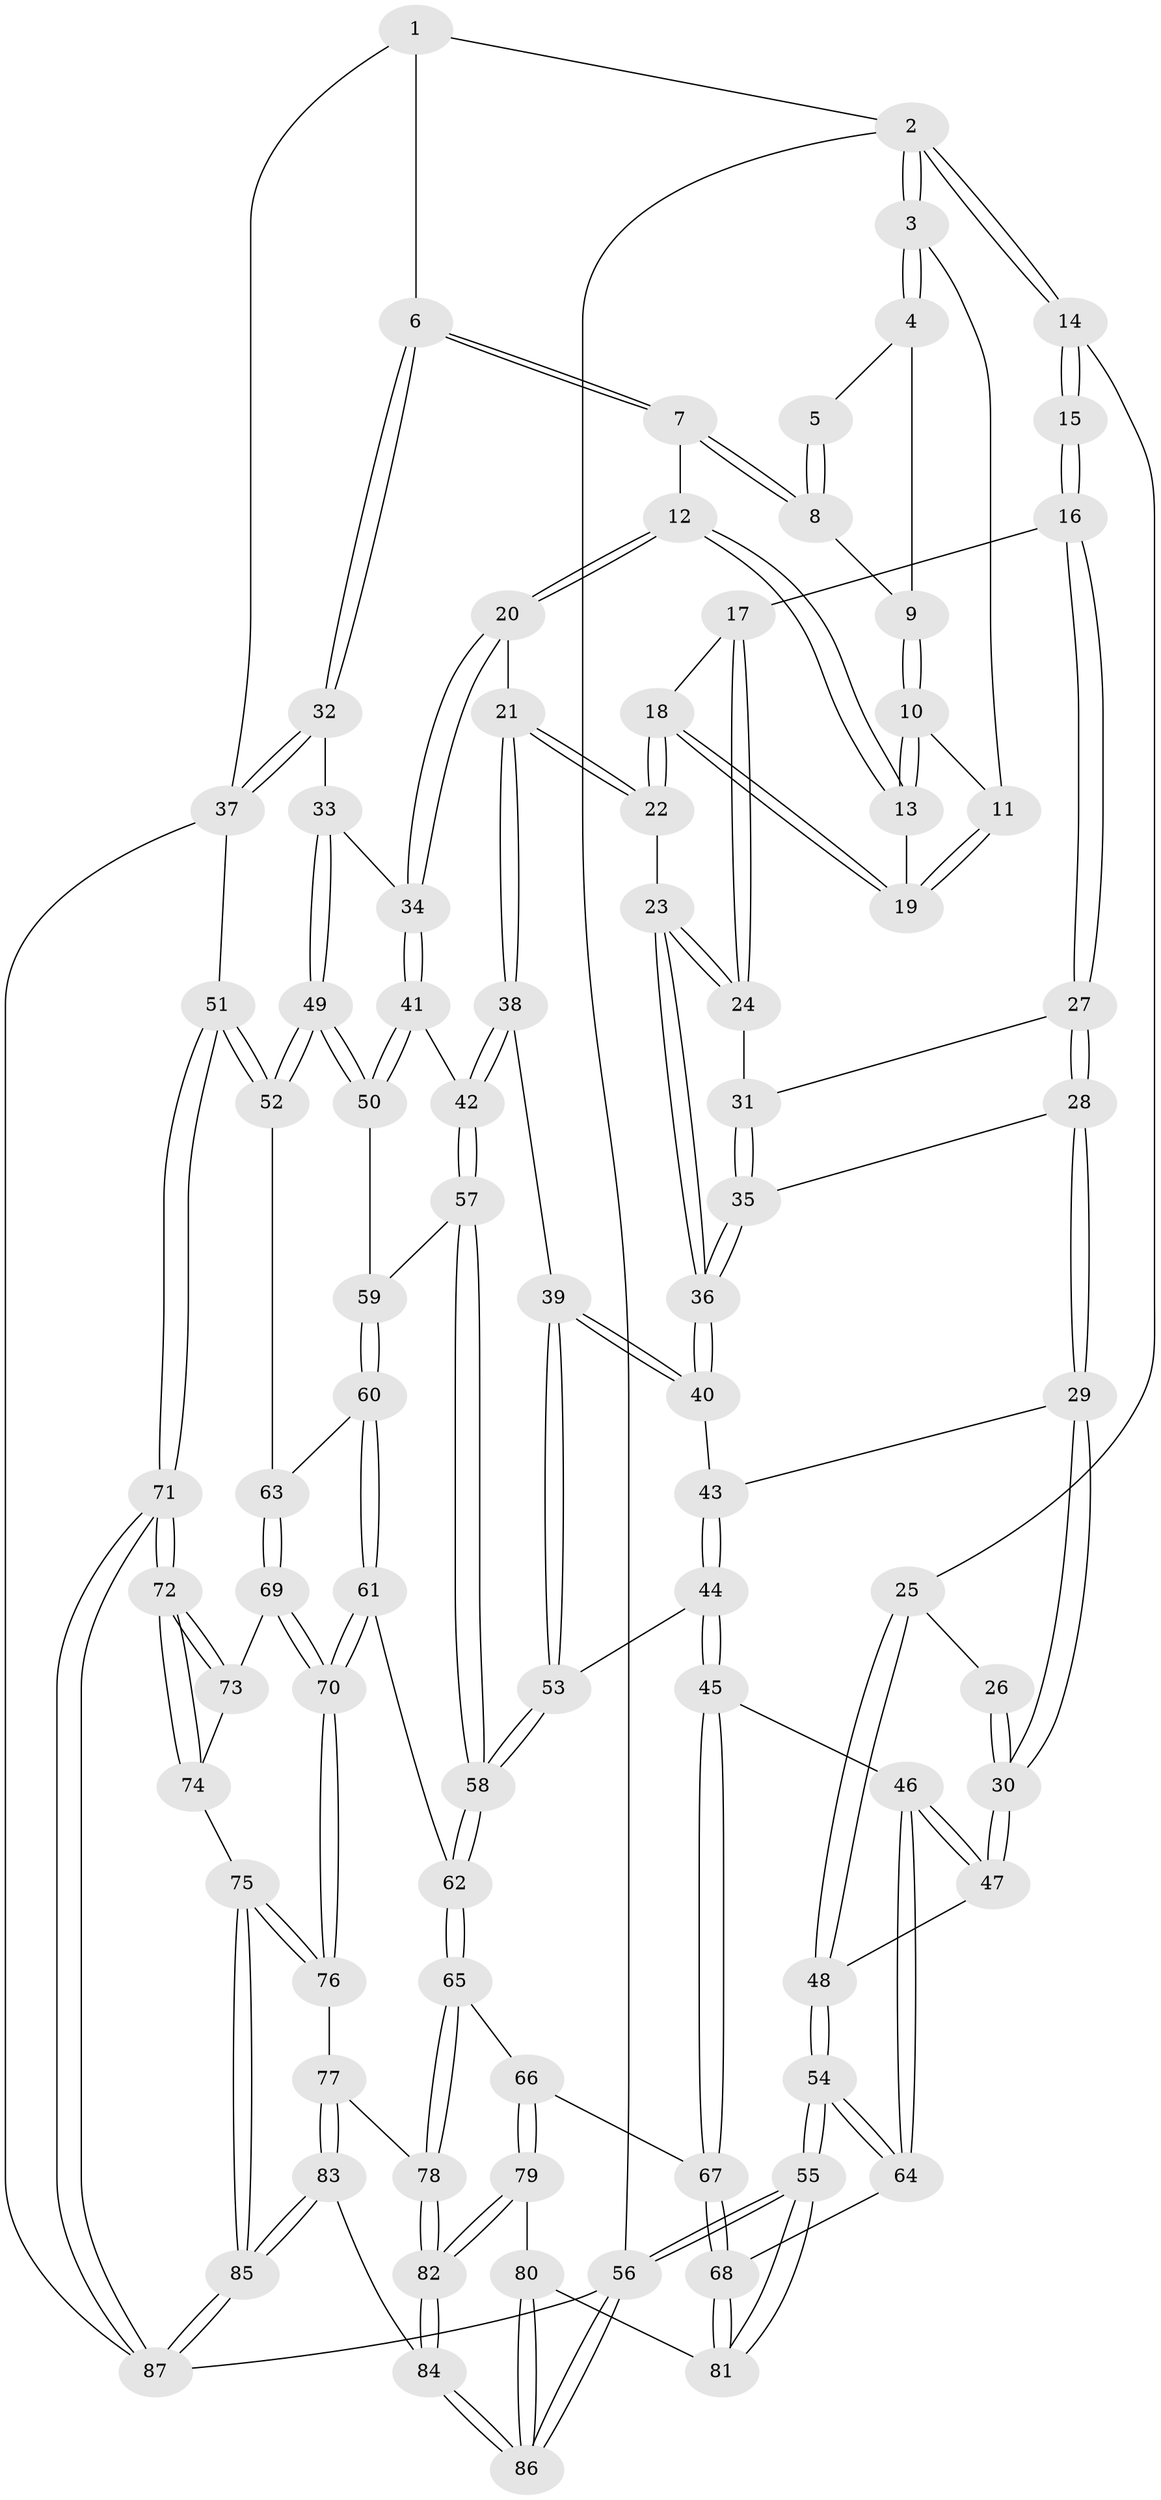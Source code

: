 // Generated by graph-tools (version 1.1) at 2025/27/03/15/25 16:27:57]
// undirected, 87 vertices, 214 edges
graph export_dot {
graph [start="1"]
  node [color=gray90,style=filled];
  1 [pos="+0.7950842493469887+0"];
  2 [pos="+0+0"];
  3 [pos="+0.43702419143870913+0"];
  4 [pos="+0.6388580502959544+0"];
  5 [pos="+0.7240162005597233+0"];
  6 [pos="+0.8853784829971687+0.20021098254358421"];
  7 [pos="+0.8104377084823888+0.1848204267126342"];
  8 [pos="+0.7415477173087642+0.06137027881909103"];
  9 [pos="+0.6839514169242861+0.08759181166839765"];
  10 [pos="+0.6762161988761809+0.11012287725263041"];
  11 [pos="+0.43583850578966954+0"];
  12 [pos="+0.6943085927940648+0.19101480582930502"];
  13 [pos="+0.6759111034754561+0.15665790279909153"];
  14 [pos="+0+0"];
  15 [pos="+0.1402990777010173+0.1234201183179022"];
  16 [pos="+0.23153360096507355+0.14102837028369564"];
  17 [pos="+0.39286315707817415+0.04062321710018629"];
  18 [pos="+0.41090208722051036+0.02773943401903977"];
  19 [pos="+0.41691099356504696+0.008111167681033152"];
  20 [pos="+0.5804209222822995+0.3036354259636576"];
  21 [pos="+0.5459081629364944+0.29244788106230746"];
  22 [pos="+0.481799491228415+0.24483008478485993"];
  23 [pos="+0.3722405820472488+0.3167008210509289"];
  24 [pos="+0.308800060973969+0.27849973955960766"];
  25 [pos="+0+0.10222879998567007"];
  26 [pos="+0.09811817337042948+0.20719049880985582"];
  27 [pos="+0.23028271658047636+0.20714740111396074"];
  28 [pos="+0.13722121657075606+0.3441559432266192"];
  29 [pos="+0.12775368534857404+0.3508706508059887"];
  30 [pos="+0.07371204995917569+0.3578245938869526"];
  31 [pos="+0.286329264910842+0.2724457891394873"];
  32 [pos="+0.9347628264594655+0.23956700232571645"];
  33 [pos="+0.7684198356052389+0.4138824728348237"];
  34 [pos="+0.6198153896763331+0.3649487241167322"];
  35 [pos="+0.24785351142984885+0.3316210658523157"];
  36 [pos="+0.3387488683352705+0.39677439571556067"];
  37 [pos="+1+0.26109074917173475"];
  38 [pos="+0.4474337825397379+0.43553618657164955"];
  39 [pos="+0.3414818379340326+0.4612642492620499"];
  40 [pos="+0.3366955640961781+0.44377150850094266"];
  41 [pos="+0.5807001077252096+0.47238967444211205"];
  42 [pos="+0.5422876395482881+0.5140586514812555"];
  43 [pos="+0.15185532130548116+0.3696800176183942"];
  44 [pos="+0.26901702548269557+0.5587418069723651"];
  45 [pos="+0.17117545524458797+0.599615986435577"];
  46 [pos="+0.16242908908450418+0.6009058723871065"];
  47 [pos="+0.043151745879316826+0.37398993379185475"];
  48 [pos="+0+0.37184996365432615"];
  49 [pos="+0.7918084546978629+0.5381148760347019"];
  50 [pos="+0.7018259266878605+0.5575601201305854"];
  51 [pos="+1+0.7491597126183094"];
  52 [pos="+0.8457675140278927+0.5957094420337208"];
  53 [pos="+0.31959153686602837+0.5493420244776406"];
  54 [pos="+0+0.7935412694854451"];
  55 [pos="+0+1"];
  56 [pos="+0+1"];
  57 [pos="+0.5403524734691318+0.5205499040231151"];
  58 [pos="+0.4428504613158061+0.6650846222427087"];
  59 [pos="+0.6542125127408657+0.5935719484564388"];
  60 [pos="+0.6301811961892476+0.644247028074054"];
  61 [pos="+0.47902709362236656+0.6796285323697854"];
  62 [pos="+0.44337223000802045+0.6667681197131022"];
  63 [pos="+0.6807076484404995+0.6910470010562015"];
  64 [pos="+0.027998954427326982+0.7256584310827845"];
  65 [pos="+0.3820616272080927+0.774663775022609"];
  66 [pos="+0.3602507563249517+0.781845397885724"];
  67 [pos="+0.3003556799345507+0.7898266911388225"];
  68 [pos="+0.22039217036828893+0.829122500509295"];
  69 [pos="+0.681344394473887+0.7422144402159618"];
  70 [pos="+0.5737823999480515+0.7721825359786676"];
  71 [pos="+1+0.8118097657411201"];
  72 [pos="+1+0.8156329652247224"];
  73 [pos="+0.6844337969281736+0.7450929021282341"];
  74 [pos="+0.6867325297037827+0.8967487943498557"];
  75 [pos="+0.6572441675294214+0.9147778706408811"];
  76 [pos="+0.5845907235722984+0.8308860885037209"];
  77 [pos="+0.49937621174679714+0.8724947102437305"];
  78 [pos="+0.3843341772758587+0.7792160975010375"];
  79 [pos="+0.3149298956278705+0.923889448781574"];
  80 [pos="+0.23250890602958219+0.9076182812633187"];
  81 [pos="+0.21721115896503665+0.8755018670809821"];
  82 [pos="+0.42414561235094855+1"];
  83 [pos="+0.5078039590944929+1"];
  84 [pos="+0.4474375005759478+1"];
  85 [pos="+0.5588837383560047+1"];
  86 [pos="+0.25019848781458837+1"];
  87 [pos="+1+1"];
  1 -- 2;
  1 -- 6;
  1 -- 37;
  2 -- 3;
  2 -- 3;
  2 -- 14;
  2 -- 14;
  2 -- 56;
  3 -- 4;
  3 -- 4;
  3 -- 11;
  4 -- 5;
  4 -- 9;
  5 -- 8;
  5 -- 8;
  6 -- 7;
  6 -- 7;
  6 -- 32;
  6 -- 32;
  7 -- 8;
  7 -- 8;
  7 -- 12;
  8 -- 9;
  9 -- 10;
  9 -- 10;
  10 -- 11;
  10 -- 13;
  10 -- 13;
  11 -- 19;
  11 -- 19;
  12 -- 13;
  12 -- 13;
  12 -- 20;
  12 -- 20;
  13 -- 19;
  14 -- 15;
  14 -- 15;
  14 -- 25;
  15 -- 16;
  15 -- 16;
  16 -- 17;
  16 -- 27;
  16 -- 27;
  17 -- 18;
  17 -- 24;
  17 -- 24;
  18 -- 19;
  18 -- 19;
  18 -- 22;
  18 -- 22;
  20 -- 21;
  20 -- 34;
  20 -- 34;
  21 -- 22;
  21 -- 22;
  21 -- 38;
  21 -- 38;
  22 -- 23;
  23 -- 24;
  23 -- 24;
  23 -- 36;
  23 -- 36;
  24 -- 31;
  25 -- 26;
  25 -- 48;
  25 -- 48;
  26 -- 30;
  26 -- 30;
  27 -- 28;
  27 -- 28;
  27 -- 31;
  28 -- 29;
  28 -- 29;
  28 -- 35;
  29 -- 30;
  29 -- 30;
  29 -- 43;
  30 -- 47;
  30 -- 47;
  31 -- 35;
  31 -- 35;
  32 -- 33;
  32 -- 37;
  32 -- 37;
  33 -- 34;
  33 -- 49;
  33 -- 49;
  34 -- 41;
  34 -- 41;
  35 -- 36;
  35 -- 36;
  36 -- 40;
  36 -- 40;
  37 -- 51;
  37 -- 87;
  38 -- 39;
  38 -- 42;
  38 -- 42;
  39 -- 40;
  39 -- 40;
  39 -- 53;
  39 -- 53;
  40 -- 43;
  41 -- 42;
  41 -- 50;
  41 -- 50;
  42 -- 57;
  42 -- 57;
  43 -- 44;
  43 -- 44;
  44 -- 45;
  44 -- 45;
  44 -- 53;
  45 -- 46;
  45 -- 67;
  45 -- 67;
  46 -- 47;
  46 -- 47;
  46 -- 64;
  46 -- 64;
  47 -- 48;
  48 -- 54;
  48 -- 54;
  49 -- 50;
  49 -- 50;
  49 -- 52;
  49 -- 52;
  50 -- 59;
  51 -- 52;
  51 -- 52;
  51 -- 71;
  51 -- 71;
  52 -- 63;
  53 -- 58;
  53 -- 58;
  54 -- 55;
  54 -- 55;
  54 -- 64;
  54 -- 64;
  55 -- 56;
  55 -- 56;
  55 -- 81;
  55 -- 81;
  56 -- 86;
  56 -- 86;
  56 -- 87;
  57 -- 58;
  57 -- 58;
  57 -- 59;
  58 -- 62;
  58 -- 62;
  59 -- 60;
  59 -- 60;
  60 -- 61;
  60 -- 61;
  60 -- 63;
  61 -- 62;
  61 -- 70;
  61 -- 70;
  62 -- 65;
  62 -- 65;
  63 -- 69;
  63 -- 69;
  64 -- 68;
  65 -- 66;
  65 -- 78;
  65 -- 78;
  66 -- 67;
  66 -- 79;
  66 -- 79;
  67 -- 68;
  67 -- 68;
  68 -- 81;
  68 -- 81;
  69 -- 70;
  69 -- 70;
  69 -- 73;
  70 -- 76;
  70 -- 76;
  71 -- 72;
  71 -- 72;
  71 -- 87;
  71 -- 87;
  72 -- 73;
  72 -- 73;
  72 -- 74;
  72 -- 74;
  73 -- 74;
  74 -- 75;
  75 -- 76;
  75 -- 76;
  75 -- 85;
  75 -- 85;
  76 -- 77;
  77 -- 78;
  77 -- 83;
  77 -- 83;
  78 -- 82;
  78 -- 82;
  79 -- 80;
  79 -- 82;
  79 -- 82;
  80 -- 81;
  80 -- 86;
  80 -- 86;
  82 -- 84;
  82 -- 84;
  83 -- 84;
  83 -- 85;
  83 -- 85;
  84 -- 86;
  84 -- 86;
  85 -- 87;
  85 -- 87;
}
